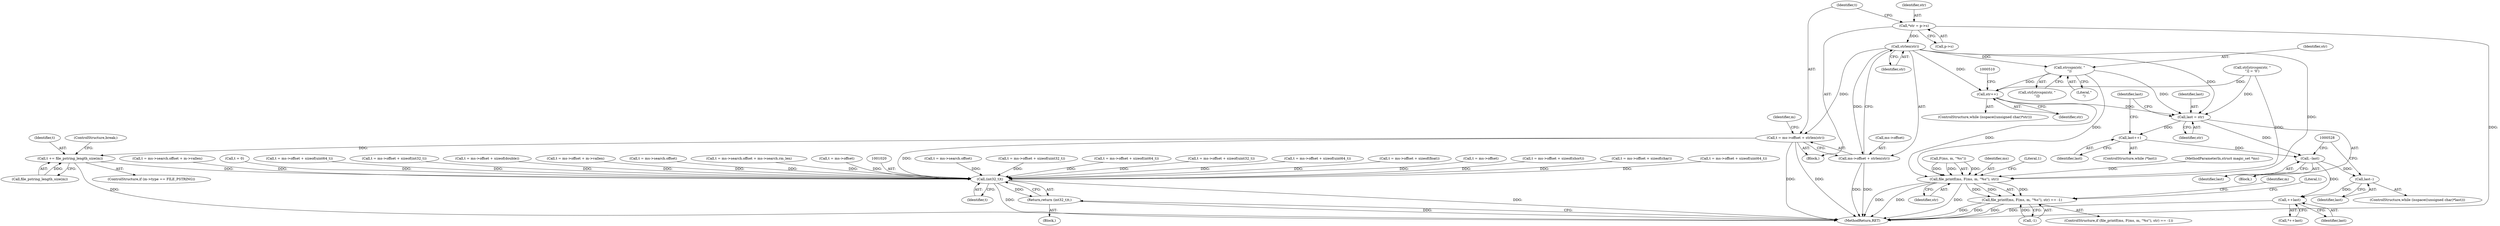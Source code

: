digraph "0_file_4a284c89d6ef11aca34da65da7d673050a5ea320_5@API" {
"1000481" [label="(Call,strlen(str))"];
"1000470" [label="(Call,*str = p->s)"];
"1000475" [label="(Call,t = ms->offset + strlen(str))"];
"1000558" [label="(Call,t += file_pstring_length_size(m))"];
"1001019" [label="(Call,(int32_t)t)"];
"1001018" [label="(Return,return (int32_t)t;)"];
"1000477" [label="(Call,ms->offset + strlen(str))"];
"1000495" [label="(Call,strcspn(str, \"\n\"))"];
"1000513" [label="(Call,str++)"];
"1000515" [label="(Call,last = str)"];
"1000521" [label="(Call,last++)"];
"1000523" [label="(Call,--last)"];
"1000531" [label="(Call,last--)"];
"1000535" [label="(Call,++last)"];
"1000540" [label="(Call,file_printf(ms, F(ms, m, \"%s\"), str))"];
"1000539" [label="(Call,file_printf(ms, F(ms, m, \"%s\"), str) == -1)"];
"1000493" [label="(Call,str[strcspn(str, \"\n\")])"];
"1001019" [label="(Call,(int32_t)t)"];
"1000478" [label="(Call,ms->offset)"];
"1000539" [label="(Call,file_printf(ms, F(ms, m, \"%s\"), str) == -1)"];
"1000552" [label="(ControlStructure,if (m->type == FILE_PSTRING))"];
"1000546" [label="(Identifier,str)"];
"1000535" [label="(Call,++last)"];
"1000555" [label="(Identifier,m)"];
"1000560" [label="(Call,file_pstring_length_size(m))"];
"1000104" [label="(Block,)"];
"1000496" [label="(Identifier,str)"];
"1000488" [label="(Identifier,m)"];
"1000538" [label="(ControlStructure,if (file_printf(ms, F(ms, m, \"%s\"), str) == -1))"];
"1000495" [label="(Call,strcspn(str, \"\n\"))"];
"1000911" [label="(Call,t = ms->search.offset)"];
"1000559" [label="(Identifier,t)"];
"1000618" [label="(Call,t = ms->offset + sizeof(uint32_t))"];
"1000414" [label="(Call,t = ms->offset + sizeof(int64_t))"];
"1000517" [label="(Identifier,str)"];
"1000534" [label="(Call,*++last)"];
"1000514" [label="(Identifier,str)"];
"1000562" [label="(ControlStructure,break;)"];
"1000586" [label="(Call,t = ms->offset + sizeof(uint32_t))"];
"1000475" [label="(Call,t = ms->offset + strlen(str))"];
"1000481" [label="(Call,strlen(str))"];
"1000468" [label="(Block,)"];
"1000558" [label="(Call,t += file_pstring_length_size(m))"];
"1000649" [label="(Call,t = ms->offset + sizeof(uint64_t))"];
"1000516" [label="(Identifier,last)"];
"1000472" [label="(Call,p->s)"];
"1000532" [label="(Identifier,last)"];
"1000513" [label="(Call,str++)"];
"1000777" [label="(Call,t = ms->offset + sizeof(float))"];
"1000993" [label="(Call,t = ms->offset)"];
"1000265" [label="(Call,t = ms->offset + sizeof(short))"];
"1000505" [label="(Block,)"];
"1001018" [label="(Return,return (int32_t)t;)"];
"1000536" [label="(Identifier,last)"];
"1001022" [label="(MethodReturn,RET)"];
"1000190" [label="(Call,t = ms->offset + sizeof(char))"];
"1000522" [label="(Identifier,last)"];
"1000540" [label="(Call,file_printf(ms, F(ms, m, \"%s\"), str))"];
"1000680" [label="(Call,t = ms->offset + sizeof(uint64_t))"];
"1000470" [label="(Call,*str = p->s)"];
"1000523" [label="(Call,--last)"];
"1000507" [label="(ControlStructure,while (isspace((unsigned char)*str)))"];
"1000525" [label="(ControlStructure,while (isspace((unsigned char)*last)))"];
"1000966" [label="(Call,t = ms->search.offset + m->vallen)"];
"1000477" [label="(Call,ms->offset + strlen(str))"];
"1000109" [label="(Call,t = 0)"];
"1000541" [label="(Identifier,ms)"];
"1000548" [label="(Literal,1)"];
"1000518" [label="(ControlStructure,while (*last))"];
"1000531" [label="(Call,last--)"];
"1000711" [label="(Call,t = ms->offset + sizeof(uint64_t))"];
"1000341" [label="(Call,t = ms->offset + sizeof(int32_t))"];
"1000482" [label="(Identifier,str)"];
"1000497" [label="(Literal,\"\n\")"];
"1000843" [label="(Call,t = ms->offset + sizeof(double))"];
"1001021" [label="(Identifier,t)"];
"1000476" [label="(Identifier,t)"];
"1000520" [label="(Identifier,last)"];
"1000458" [label="(Call,t = ms->offset + m->vallen)"];
"1000542" [label="(Call,F(ms, m, \"%s\"))"];
"1000958" [label="(Call,t = ms->search.offset)"];
"1000524" [label="(Identifier,last)"];
"1000102" [label="(MethodParameterIn,struct magic_set *ms)"];
"1000471" [label="(Identifier,str)"];
"1000515" [label="(Call,last = str)"];
"1000919" [label="(Call,t = ms->search.offset + ms->search.rm_len)"];
"1000521" [label="(Call,last++)"];
"1000551" [label="(Literal,1)"];
"1000492" [label="(Call,str[strcspn(str, \"\n\")] = '\0')"];
"1000547" [label="(Call,-1)"];
"1001002" [label="(Call,t = ms->offset)"];
"1000481" -> "1000477"  [label="AST: "];
"1000481" -> "1000482"  [label="CFG: "];
"1000482" -> "1000481"  [label="AST: "];
"1000477" -> "1000481"  [label="CFG: "];
"1000481" -> "1000475"  [label="DDG: "];
"1000481" -> "1000477"  [label="DDG: "];
"1000470" -> "1000481"  [label="DDG: "];
"1000481" -> "1000495"  [label="DDG: "];
"1000481" -> "1000513"  [label="DDG: "];
"1000481" -> "1000515"  [label="DDG: "];
"1000481" -> "1000540"  [label="DDG: "];
"1000470" -> "1000468"  [label="AST: "];
"1000470" -> "1000472"  [label="CFG: "];
"1000471" -> "1000470"  [label="AST: "];
"1000472" -> "1000470"  [label="AST: "];
"1000476" -> "1000470"  [label="CFG: "];
"1000470" -> "1001022"  [label="DDG: "];
"1000475" -> "1000468"  [label="AST: "];
"1000475" -> "1000477"  [label="CFG: "];
"1000476" -> "1000475"  [label="AST: "];
"1000477" -> "1000475"  [label="AST: "];
"1000488" -> "1000475"  [label="CFG: "];
"1000475" -> "1001022"  [label="DDG: "];
"1000475" -> "1001022"  [label="DDG: "];
"1000475" -> "1000558"  [label="DDG: "];
"1000475" -> "1001019"  [label="DDG: "];
"1000558" -> "1000552"  [label="AST: "];
"1000558" -> "1000560"  [label="CFG: "];
"1000559" -> "1000558"  [label="AST: "];
"1000560" -> "1000558"  [label="AST: "];
"1000562" -> "1000558"  [label="CFG: "];
"1000558" -> "1001022"  [label="DDG: "];
"1000560" -> "1000558"  [label="DDG: "];
"1000558" -> "1001019"  [label="DDG: "];
"1001019" -> "1001018"  [label="AST: "];
"1001019" -> "1001021"  [label="CFG: "];
"1001020" -> "1001019"  [label="AST: "];
"1001021" -> "1001019"  [label="AST: "];
"1001018" -> "1001019"  [label="CFG: "];
"1001019" -> "1001022"  [label="DDG: "];
"1001019" -> "1001022"  [label="DDG: "];
"1001019" -> "1001018"  [label="DDG: "];
"1000919" -> "1001019"  [label="DDG: "];
"1001002" -> "1001019"  [label="DDG: "];
"1000458" -> "1001019"  [label="DDG: "];
"1000711" -> "1001019"  [label="DDG: "];
"1000843" -> "1001019"  [label="DDG: "];
"1000966" -> "1001019"  [label="DDG: "];
"1000341" -> "1001019"  [label="DDG: "];
"1000777" -> "1001019"  [label="DDG: "];
"1000958" -> "1001019"  [label="DDG: "];
"1000649" -> "1001019"  [label="DDG: "];
"1000680" -> "1001019"  [label="DDG: "];
"1000190" -> "1001019"  [label="DDG: "];
"1000586" -> "1001019"  [label="DDG: "];
"1000265" -> "1001019"  [label="DDG: "];
"1000911" -> "1001019"  [label="DDG: "];
"1000414" -> "1001019"  [label="DDG: "];
"1000618" -> "1001019"  [label="DDG: "];
"1000993" -> "1001019"  [label="DDG: "];
"1000109" -> "1001019"  [label="DDG: "];
"1001018" -> "1000104"  [label="AST: "];
"1001022" -> "1001018"  [label="CFG: "];
"1001018" -> "1001022"  [label="DDG: "];
"1000478" -> "1000477"  [label="AST: "];
"1000477" -> "1001022"  [label="DDG: "];
"1000477" -> "1001022"  [label="DDG: "];
"1000495" -> "1000493"  [label="AST: "];
"1000495" -> "1000497"  [label="CFG: "];
"1000496" -> "1000495"  [label="AST: "];
"1000497" -> "1000495"  [label="AST: "];
"1000493" -> "1000495"  [label="CFG: "];
"1000495" -> "1000513"  [label="DDG: "];
"1000495" -> "1000515"  [label="DDG: "];
"1000495" -> "1000540"  [label="DDG: "];
"1000513" -> "1000507"  [label="AST: "];
"1000513" -> "1000514"  [label="CFG: "];
"1000514" -> "1000513"  [label="AST: "];
"1000510" -> "1000513"  [label="CFG: "];
"1000492" -> "1000513"  [label="DDG: "];
"1000513" -> "1000515"  [label="DDG: "];
"1000513" -> "1000540"  [label="DDG: "];
"1000515" -> "1000505"  [label="AST: "];
"1000515" -> "1000517"  [label="CFG: "];
"1000516" -> "1000515"  [label="AST: "];
"1000517" -> "1000515"  [label="AST: "];
"1000520" -> "1000515"  [label="CFG: "];
"1000492" -> "1000515"  [label="DDG: "];
"1000515" -> "1000521"  [label="DDG: "];
"1000515" -> "1000523"  [label="DDG: "];
"1000521" -> "1000518"  [label="AST: "];
"1000521" -> "1000522"  [label="CFG: "];
"1000522" -> "1000521"  [label="AST: "];
"1000520" -> "1000521"  [label="CFG: "];
"1000521" -> "1000523"  [label="DDG: "];
"1000523" -> "1000505"  [label="AST: "];
"1000523" -> "1000524"  [label="CFG: "];
"1000524" -> "1000523"  [label="AST: "];
"1000528" -> "1000523"  [label="CFG: "];
"1000523" -> "1000531"  [label="DDG: "];
"1000523" -> "1000535"  [label="DDG: "];
"1000531" -> "1000525"  [label="AST: "];
"1000531" -> "1000532"  [label="CFG: "];
"1000532" -> "1000531"  [label="AST: "];
"1000528" -> "1000531"  [label="CFG: "];
"1000531" -> "1000535"  [label="DDG: "];
"1000535" -> "1000534"  [label="AST: "];
"1000535" -> "1000536"  [label="CFG: "];
"1000536" -> "1000535"  [label="AST: "];
"1000534" -> "1000535"  [label="CFG: "];
"1000535" -> "1001022"  [label="DDG: "];
"1000540" -> "1000539"  [label="AST: "];
"1000540" -> "1000546"  [label="CFG: "];
"1000541" -> "1000540"  [label="AST: "];
"1000542" -> "1000540"  [label="AST: "];
"1000546" -> "1000540"  [label="AST: "];
"1000548" -> "1000540"  [label="CFG: "];
"1000540" -> "1001022"  [label="DDG: "];
"1000540" -> "1001022"  [label="DDG: "];
"1000540" -> "1001022"  [label="DDG: "];
"1000540" -> "1000539"  [label="DDG: "];
"1000540" -> "1000539"  [label="DDG: "];
"1000540" -> "1000539"  [label="DDG: "];
"1000542" -> "1000540"  [label="DDG: "];
"1000542" -> "1000540"  [label="DDG: "];
"1000542" -> "1000540"  [label="DDG: "];
"1000102" -> "1000540"  [label="DDG: "];
"1000492" -> "1000540"  [label="DDG: "];
"1000539" -> "1000538"  [label="AST: "];
"1000539" -> "1000547"  [label="CFG: "];
"1000547" -> "1000539"  [label="AST: "];
"1000551" -> "1000539"  [label="CFG: "];
"1000555" -> "1000539"  [label="CFG: "];
"1000539" -> "1001022"  [label="DDG: "];
"1000539" -> "1001022"  [label="DDG: "];
"1000539" -> "1001022"  [label="DDG: "];
"1000547" -> "1000539"  [label="DDG: "];
}
